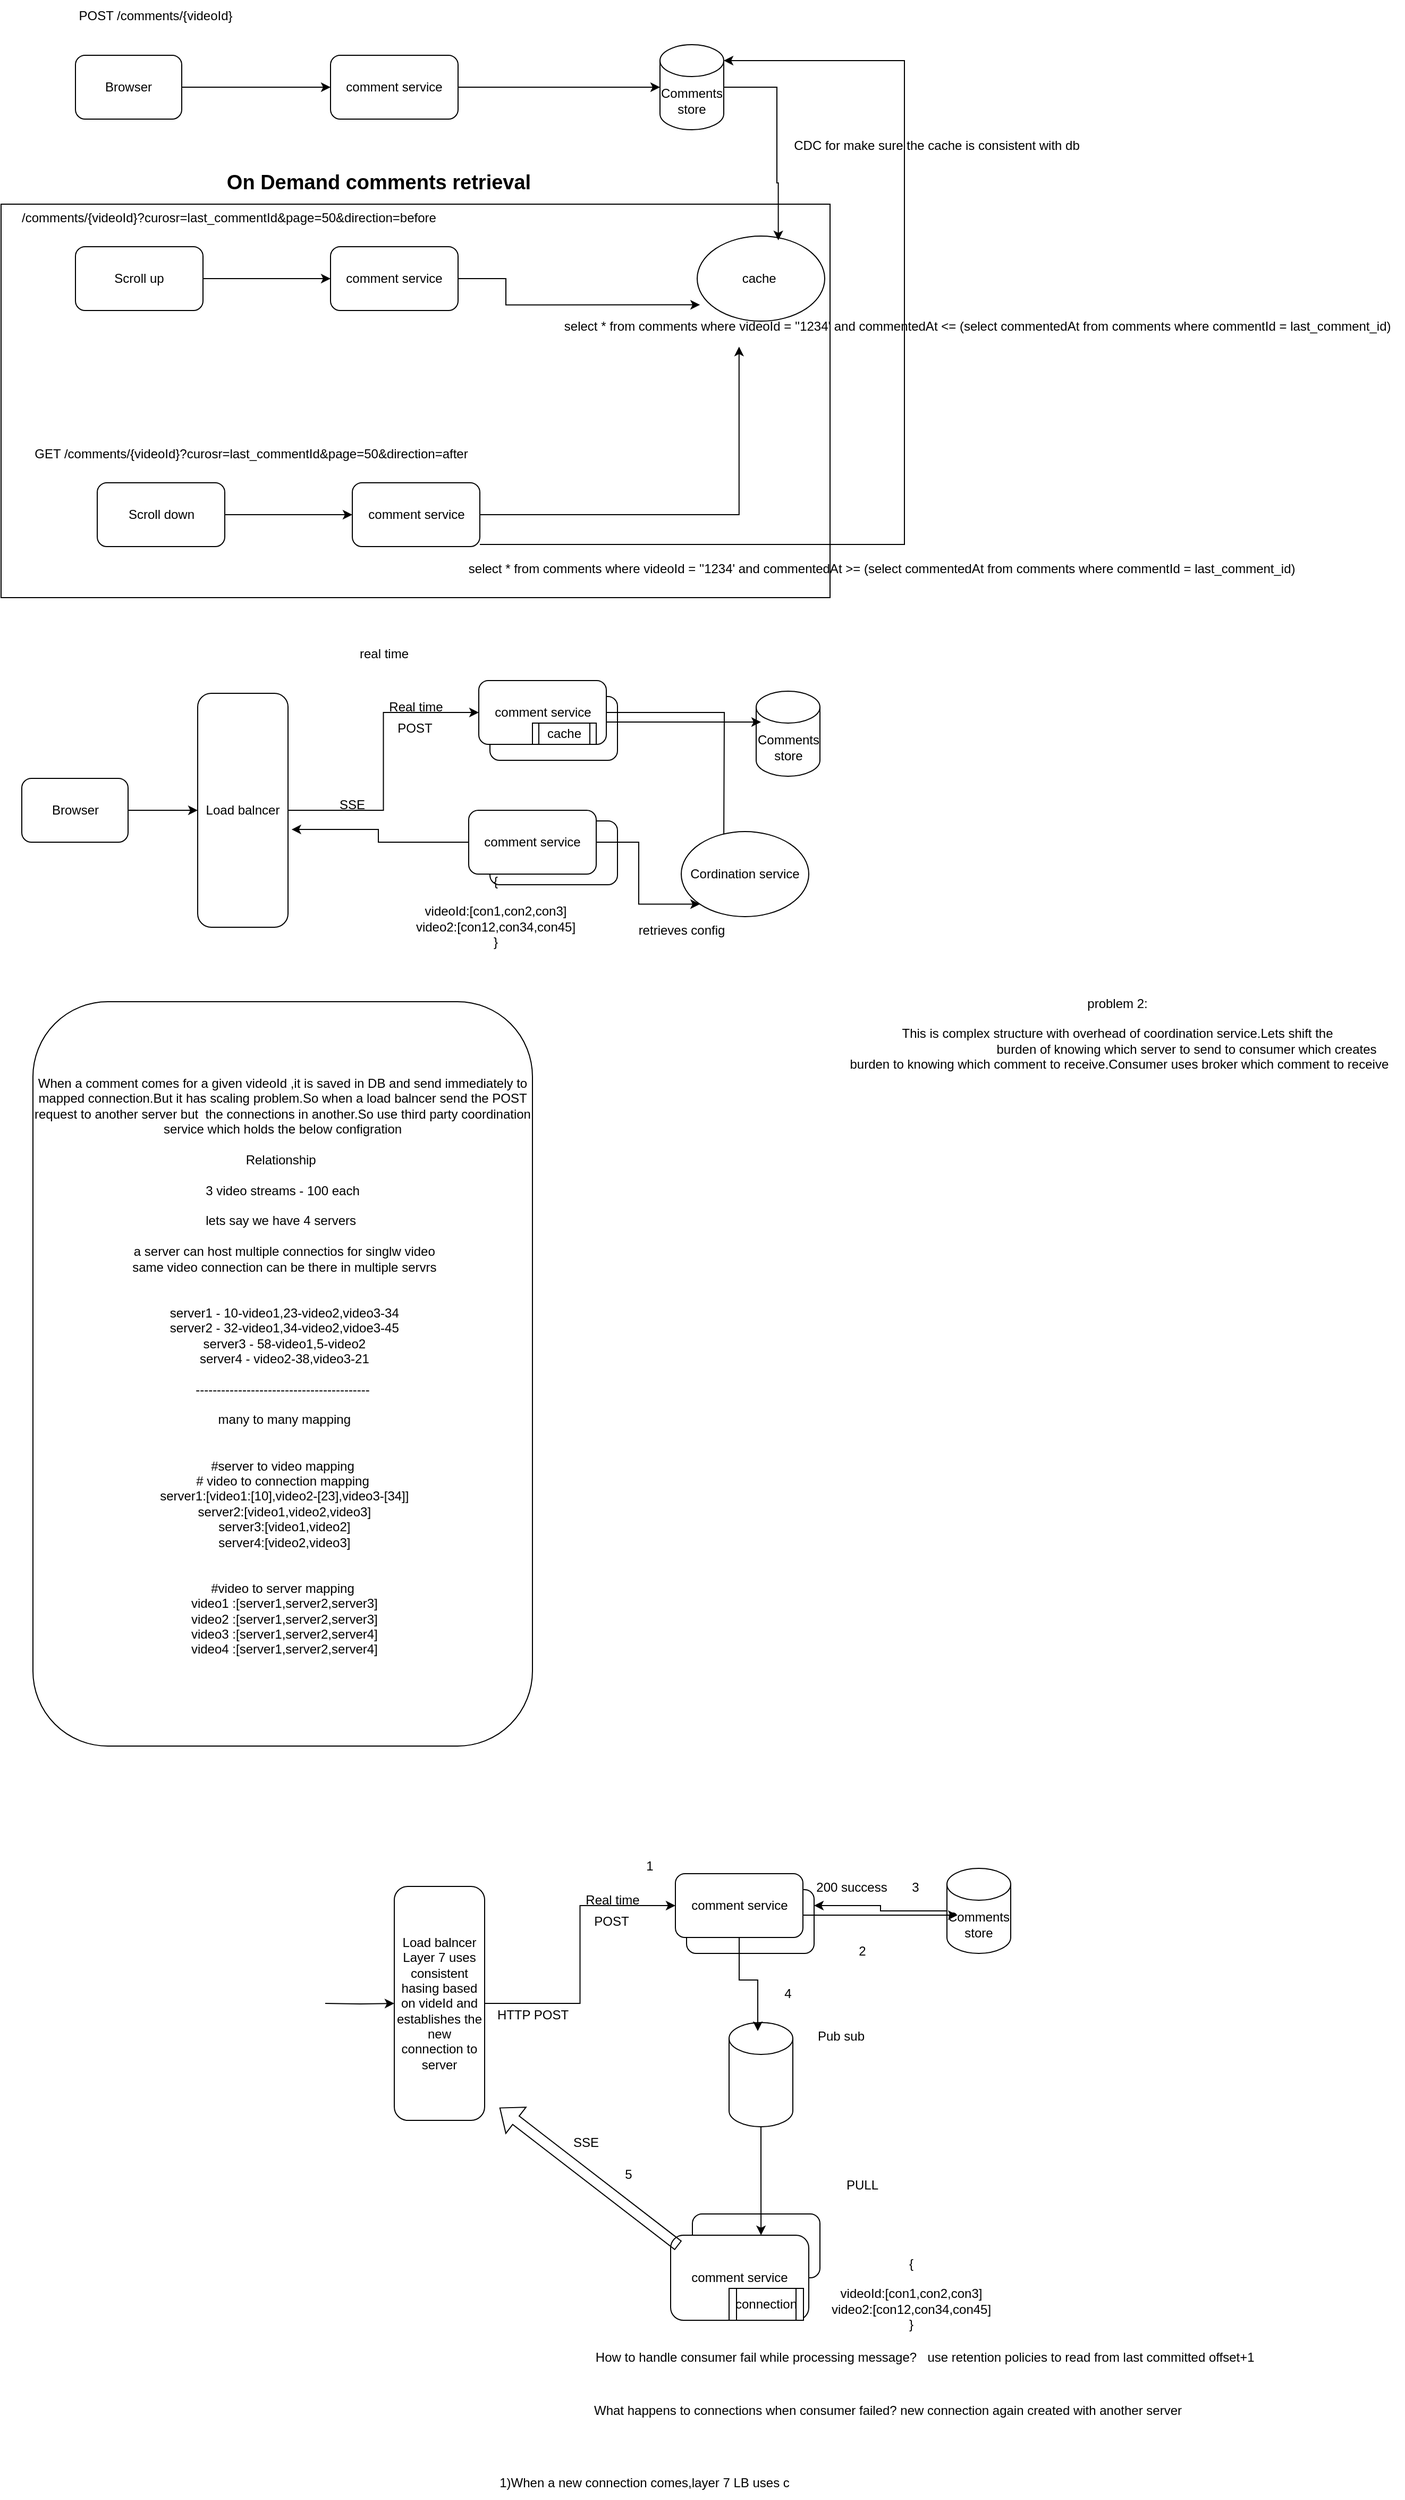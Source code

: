 <mxfile version="26.0.7">
  <diagram name="Page-1" id="bYMIOckP1fIGg-prLNnB">
    <mxGraphModel dx="794" dy="412" grid="1" gridSize="10" guides="1" tooltips="1" connect="1" arrows="1" fold="1" page="1" pageScale="1" pageWidth="3300" pageHeight="7300" math="0" shadow="0">
      <root>
        <mxCell id="0" />
        <mxCell id="1" parent="0" />
        <mxCell id="n_TKUcaKmwKP8UpNIGOf-70" value="" style="rounded=1;whiteSpace=wrap;html=1;" vertex="1" parent="1">
          <mxGeometry x="520" y="743" width="120" height="60" as="geometry" />
        </mxCell>
        <mxCell id="n_TKUcaKmwKP8UpNIGOf-67" value="" style="rounded=1;whiteSpace=wrap;html=1;" vertex="1" parent="1">
          <mxGeometry x="520" y="860" width="120" height="60" as="geometry" />
        </mxCell>
        <mxCell id="n_TKUcaKmwKP8UpNIGOf-31" value="" style="rounded=0;whiteSpace=wrap;html=1;" vertex="1" parent="1">
          <mxGeometry x="60" y="280" width="780" height="370" as="geometry" />
        </mxCell>
        <mxCell id="n_TKUcaKmwKP8UpNIGOf-7" style="edgeStyle=orthogonalEdgeStyle;rounded=0;orthogonalLoop=1;jettySize=auto;html=1;entryX=0;entryY=0.5;entryDx=0;entryDy=0;" edge="1" parent="1" source="n_TKUcaKmwKP8UpNIGOf-2" target="n_TKUcaKmwKP8UpNIGOf-3">
          <mxGeometry relative="1" as="geometry" />
        </mxCell>
        <mxCell id="n_TKUcaKmwKP8UpNIGOf-2" value="Browser" style="rounded=1;whiteSpace=wrap;html=1;" vertex="1" parent="1">
          <mxGeometry x="130" y="140" width="100" height="60" as="geometry" />
        </mxCell>
        <mxCell id="n_TKUcaKmwKP8UpNIGOf-3" value="comment service" style="rounded=1;whiteSpace=wrap;html=1;" vertex="1" parent="1">
          <mxGeometry x="370" y="140" width="120" height="60" as="geometry" />
        </mxCell>
        <mxCell id="n_TKUcaKmwKP8UpNIGOf-6" value="Comments store" style="shape=cylinder3;whiteSpace=wrap;html=1;boundedLbl=1;backgroundOutline=1;size=15;" vertex="1" parent="1">
          <mxGeometry x="680" y="130" width="60" height="80" as="geometry" />
        </mxCell>
        <mxCell id="n_TKUcaKmwKP8UpNIGOf-8" style="edgeStyle=orthogonalEdgeStyle;rounded=0;orthogonalLoop=1;jettySize=auto;html=1;entryX=0;entryY=0.5;entryDx=0;entryDy=0;entryPerimeter=0;" edge="1" parent="1" source="n_TKUcaKmwKP8UpNIGOf-3" target="n_TKUcaKmwKP8UpNIGOf-6">
          <mxGeometry relative="1" as="geometry" />
        </mxCell>
        <mxCell id="n_TKUcaKmwKP8UpNIGOf-13" style="edgeStyle=orthogonalEdgeStyle;rounded=0;orthogonalLoop=1;jettySize=auto;html=1;entryX=0;entryY=0.5;entryDx=0;entryDy=0;" edge="1" parent="1" source="n_TKUcaKmwKP8UpNIGOf-10" target="n_TKUcaKmwKP8UpNIGOf-12">
          <mxGeometry relative="1" as="geometry" />
        </mxCell>
        <mxCell id="n_TKUcaKmwKP8UpNIGOf-10" value="Scroll up" style="rounded=1;whiteSpace=wrap;html=1;" vertex="1" parent="1">
          <mxGeometry x="130" y="320" width="120" height="60" as="geometry" />
        </mxCell>
        <mxCell id="n_TKUcaKmwKP8UpNIGOf-11" value="POST /comments/{videoId}" style="text;html=1;align=center;verticalAlign=middle;resizable=0;points=[];autosize=1;strokeColor=none;fillColor=none;" vertex="1" parent="1">
          <mxGeometry x="120" y="88" width="170" height="30" as="geometry" />
        </mxCell>
        <mxCell id="n_TKUcaKmwKP8UpNIGOf-12" value="comment service" style="rounded=1;whiteSpace=wrap;html=1;" vertex="1" parent="1">
          <mxGeometry x="370" y="320" width="120" height="60" as="geometry" />
        </mxCell>
        <mxCell id="n_TKUcaKmwKP8UpNIGOf-17" value="/comments/{videoId}?curosr=last_commentId&amp;amp;page=50&amp;amp;direction=before" style="text;html=1;align=center;verticalAlign=middle;resizable=0;points=[];autosize=1;strokeColor=none;fillColor=none;" vertex="1" parent="1">
          <mxGeometry x="69" y="278" width="410" height="30" as="geometry" />
        </mxCell>
        <mxCell id="n_TKUcaKmwKP8UpNIGOf-24" style="edgeStyle=orthogonalEdgeStyle;rounded=0;orthogonalLoop=1;jettySize=auto;html=1;entryX=0;entryY=0.5;entryDx=0;entryDy=0;" edge="1" parent="1" source="n_TKUcaKmwKP8UpNIGOf-25" target="n_TKUcaKmwKP8UpNIGOf-27">
          <mxGeometry relative="1" as="geometry" />
        </mxCell>
        <mxCell id="n_TKUcaKmwKP8UpNIGOf-25" value="Scroll down" style="rounded=1;whiteSpace=wrap;html=1;" vertex="1" parent="1">
          <mxGeometry x="150.5" y="542" width="120" height="60" as="geometry" />
        </mxCell>
        <mxCell id="n_TKUcaKmwKP8UpNIGOf-26" style="edgeStyle=orthogonalEdgeStyle;rounded=0;orthogonalLoop=1;jettySize=auto;html=1;entryX=0.218;entryY=1.133;entryDx=0;entryDy=0;entryPerimeter=0;" edge="1" parent="1" source="n_TKUcaKmwKP8UpNIGOf-27" target="n_TKUcaKmwKP8UpNIGOf-33">
          <mxGeometry relative="1" as="geometry">
            <mxPoint x="710.5" y="572" as="targetPoint" />
          </mxGeometry>
        </mxCell>
        <mxCell id="n_TKUcaKmwKP8UpNIGOf-27" value="comment service" style="rounded=1;whiteSpace=wrap;html=1;" vertex="1" parent="1">
          <mxGeometry x="390.5" y="542" width="120" height="60" as="geometry" />
        </mxCell>
        <mxCell id="n_TKUcaKmwKP8UpNIGOf-29" value="GET /comments/{videoId}?curosr=last_commentId&amp;amp;page=50&amp;amp;direction=after" style="text;html=1;align=center;verticalAlign=middle;resizable=0;points=[];autosize=1;strokeColor=none;fillColor=none;" vertex="1" parent="1">
          <mxGeometry x="79.5" y="500" width="430" height="30" as="geometry" />
        </mxCell>
        <mxCell id="n_TKUcaKmwKP8UpNIGOf-32" value="&lt;b&gt;&lt;font style=&quot;font-size: 19px;&quot;&gt;On Demand comments retrieval&lt;/font&gt;&lt;/b&gt;" style="text;html=1;align=center;verticalAlign=middle;resizable=0;points=[];autosize=1;strokeColor=none;fillColor=none;" vertex="1" parent="1">
          <mxGeometry x="260" y="240" width="310" height="40" as="geometry" />
        </mxCell>
        <mxCell id="n_TKUcaKmwKP8UpNIGOf-33" value="select * from comments where videoId = &#39;&#39;1234&#39; and commentedAt &amp;lt;= (select commentedAt from comments where commentId = last_comment_id)&amp;nbsp;" style="text;html=1;align=center;verticalAlign=middle;resizable=0;points=[];autosize=1;strokeColor=none;fillColor=none;" vertex="1" parent="1">
          <mxGeometry x="580" y="380" width="800" height="30" as="geometry" />
        </mxCell>
        <mxCell id="n_TKUcaKmwKP8UpNIGOf-34" value="select * from comments where videoId = &#39;&#39;1234&#39; and commentedAt &amp;gt;= (select commentedAt from comments where commentId = last_comment_id)&amp;nbsp;" style="text;html=1;align=center;verticalAlign=middle;resizable=0;points=[];autosize=1;strokeColor=none;fillColor=none;" vertex="1" parent="1">
          <mxGeometry x="490" y="608" width="800" height="30" as="geometry" />
        </mxCell>
        <mxCell id="n_TKUcaKmwKP8UpNIGOf-61" style="edgeStyle=orthogonalEdgeStyle;rounded=0;orthogonalLoop=1;jettySize=auto;html=1;entryX=0;entryY=0.5;entryDx=0;entryDy=0;" edge="1" parent="1" source="n_TKUcaKmwKP8UpNIGOf-65" target="n_TKUcaKmwKP8UpNIGOf-60">
          <mxGeometry relative="1" as="geometry" />
        </mxCell>
        <mxCell id="n_TKUcaKmwKP8UpNIGOf-43" value="Browser" style="rounded=1;whiteSpace=wrap;html=1;" vertex="1" parent="1">
          <mxGeometry x="79.5" y="820" width="100" height="60" as="geometry" />
        </mxCell>
        <mxCell id="n_TKUcaKmwKP8UpNIGOf-75" style="edgeStyle=orthogonalEdgeStyle;rounded=0;orthogonalLoop=1;jettySize=auto;html=1;entryX=0;entryY=1;entryDx=0;entryDy=0;" edge="1" parent="1" source="n_TKUcaKmwKP8UpNIGOf-44" target="n_TKUcaKmwKP8UpNIGOf-73">
          <mxGeometry relative="1" as="geometry" />
        </mxCell>
        <mxCell id="n_TKUcaKmwKP8UpNIGOf-44" value="comment service" style="rounded=1;whiteSpace=wrap;html=1;" vertex="1" parent="1">
          <mxGeometry x="500" y="850" width="120" height="60" as="geometry" />
        </mxCell>
        <mxCell id="n_TKUcaKmwKP8UpNIGOf-45" value="Comments store" style="shape=cylinder3;whiteSpace=wrap;html=1;boundedLbl=1;backgroundOutline=1;size=15;" vertex="1" parent="1">
          <mxGeometry x="770.5" y="738" width="60" height="80" as="geometry" />
        </mxCell>
        <mxCell id="n_TKUcaKmwKP8UpNIGOf-46" style="edgeStyle=orthogonalEdgeStyle;rounded=0;orthogonalLoop=1;jettySize=auto;html=1;entryX=0;entryY=0.5;entryDx=0;entryDy=0;entryPerimeter=0;" edge="1" parent="1">
          <mxGeometry relative="1" as="geometry">
            <mxPoint x="585" y="767" as="sourcePoint" />
            <mxPoint x="775" y="767" as="targetPoint" />
          </mxGeometry>
        </mxCell>
        <mxCell id="n_TKUcaKmwKP8UpNIGOf-47" value="Real time" style="text;html=1;align=center;verticalAlign=middle;resizable=0;points=[];autosize=1;strokeColor=none;fillColor=none;" vertex="1" parent="1">
          <mxGeometry x="415" y="738" width="70" height="30" as="geometry" />
        </mxCell>
        <mxCell id="n_TKUcaKmwKP8UpNIGOf-48" value="SSE" style="text;html=1;align=center;verticalAlign=middle;resizable=0;points=[];autosize=1;strokeColor=none;fillColor=none;" vertex="1" parent="1">
          <mxGeometry x="365" y="830" width="50" height="30" as="geometry" />
        </mxCell>
        <mxCell id="n_TKUcaKmwKP8UpNIGOf-58" value="{&lt;div&gt;&lt;br&gt;&lt;/div&gt;&lt;div&gt;videoId:[con1,con2,con3]&lt;/div&gt;&lt;div&gt;video2:[con12,con34,con45]&lt;/div&gt;&lt;div&gt;}&lt;/div&gt;" style="text;html=1;align=center;verticalAlign=middle;resizable=0;points=[];autosize=1;strokeColor=none;fillColor=none;" vertex="1" parent="1">
          <mxGeometry x="440" y="900" width="170" height="90" as="geometry" />
        </mxCell>
        <mxCell id="n_TKUcaKmwKP8UpNIGOf-71" style="edgeStyle=orthogonalEdgeStyle;rounded=0;orthogonalLoop=1;jettySize=auto;html=1;" edge="1" parent="1" source="n_TKUcaKmwKP8UpNIGOf-60">
          <mxGeometry relative="1" as="geometry">
            <mxPoint x="740" y="890" as="targetPoint" />
          </mxGeometry>
        </mxCell>
        <mxCell id="n_TKUcaKmwKP8UpNIGOf-60" value="comment service" style="rounded=1;whiteSpace=wrap;html=1;" vertex="1" parent="1">
          <mxGeometry x="509.5" y="728" width="120" height="60" as="geometry" />
        </mxCell>
        <mxCell id="n_TKUcaKmwKP8UpNIGOf-62" value="POST" style="text;html=1;align=center;verticalAlign=middle;resizable=0;points=[];autosize=1;strokeColor=none;fillColor=none;" vertex="1" parent="1">
          <mxGeometry x="419" y="758" width="60" height="30" as="geometry" />
        </mxCell>
        <mxCell id="n_TKUcaKmwKP8UpNIGOf-64" value="&lt;div&gt;When a comment comes for a given videoId ,it is saved in DB and send immediately to mapped connection.But it has scaling problem.So when a load balncer send the POST request to another server but&amp;nbsp; the connections in another.So use third party coordination service which holds the below configration&lt;/div&gt;&lt;div&gt;&lt;br&gt;&lt;/div&gt;&lt;div&gt;Relationship&amp;nbsp;&lt;/div&gt;&lt;div&gt;&lt;br&gt;&lt;/div&gt;&lt;div&gt;3 video streams - 100 each&lt;/div&gt;&lt;div&gt;&lt;br&gt;&lt;/div&gt;&lt;div&gt;lets say we have 4 servers&amp;nbsp;&lt;/div&gt;&lt;div&gt;&amp;nbsp;&lt;/div&gt;&lt;div&gt;&amp;nbsp;a server can host multiple connectios for singlw video&lt;/div&gt;&lt;div&gt;&amp;nbsp;same video connection can be there in multiple servrs&lt;/div&gt;&lt;div&gt;&lt;br&gt;&lt;/div&gt;&lt;div&gt;&lt;br&gt;&lt;/div&gt;&lt;div&gt;&amp;nbsp;server1 - 10-video1,23-video2,video3-34&lt;/div&gt;&lt;div&gt;&amp;nbsp;server2 - 32-video1,34-video2,vidoe3-45&lt;/div&gt;&lt;div&gt;&amp;nbsp;server3 - 58-video1,5-video2&lt;/div&gt;&lt;div&gt;&amp;nbsp;server4 - video2-38,video3-21&lt;/div&gt;&lt;div&gt;&lt;br&gt;&lt;/div&gt;&lt;div&gt;-----------------------------------------&lt;/div&gt;&lt;div&gt;&lt;br&gt;&lt;/div&gt;&lt;div&gt;&amp;nbsp;many to many mapping&lt;/div&gt;&lt;div&gt;&lt;br&gt;&lt;/div&gt;&lt;div&gt;&amp;nbsp;&lt;/div&gt;&lt;div&gt;#server to video mapping&lt;/div&gt;&lt;div&gt;# video to connection mapping&lt;/div&gt;&lt;div&gt;&amp;nbsp;server1:[video1:[10],video2-[23],video3-[34]]&lt;/div&gt;&lt;div&gt;&amp;nbsp;server2:[video1,video2,video3]&lt;/div&gt;&lt;div&gt;&amp;nbsp;server3:[video1,video2]&lt;/div&gt;&lt;div&gt;&amp;nbsp;server4:[video2,video3]&lt;/div&gt;&lt;div&gt;&lt;br&gt;&lt;/div&gt;&lt;div&gt;&amp;nbsp;&lt;/div&gt;&lt;div&gt;#video to server mapping&lt;/div&gt;&lt;div&gt;&amp;nbsp;video1 :[server1,server2,server3]&lt;/div&gt;&lt;div&gt;&amp;nbsp;video2 :[server1,server2,server3]&lt;/div&gt;&lt;div&gt;&amp;nbsp;video3 :[server1,server2,server4]&lt;/div&gt;&lt;div&gt;&amp;nbsp;video4 :[server1,server2,server4]&lt;/div&gt;&lt;div&gt;&lt;br&gt;&lt;/div&gt;" style="rounded=1;whiteSpace=wrap;html=1;" vertex="1" parent="1">
          <mxGeometry x="90" y="1030" width="470" height="700" as="geometry" />
        </mxCell>
        <mxCell id="n_TKUcaKmwKP8UpNIGOf-66" value="" style="edgeStyle=orthogonalEdgeStyle;rounded=0;orthogonalLoop=1;jettySize=auto;html=1;entryX=0;entryY=0.5;entryDx=0;entryDy=0;" edge="1" parent="1" source="n_TKUcaKmwKP8UpNIGOf-43" target="n_TKUcaKmwKP8UpNIGOf-65">
          <mxGeometry relative="1" as="geometry">
            <mxPoint x="220" y="870" as="sourcePoint" />
            <mxPoint x="460" y="798" as="targetPoint" />
          </mxGeometry>
        </mxCell>
        <mxCell id="n_TKUcaKmwKP8UpNIGOf-65" value="Load balncer" style="rounded=1;whiteSpace=wrap;html=1;" vertex="1" parent="1">
          <mxGeometry x="245" y="740" width="85" height="220" as="geometry" />
        </mxCell>
        <mxCell id="n_TKUcaKmwKP8UpNIGOf-69" style="edgeStyle=orthogonalEdgeStyle;rounded=0;orthogonalLoop=1;jettySize=auto;html=1;entryX=1.039;entryY=0.582;entryDx=0;entryDy=0;entryPerimeter=0;" edge="1" parent="1" source="n_TKUcaKmwKP8UpNIGOf-44" target="n_TKUcaKmwKP8UpNIGOf-65">
          <mxGeometry relative="1" as="geometry" />
        </mxCell>
        <mxCell id="n_TKUcaKmwKP8UpNIGOf-73" value="Cordination service" style="ellipse;whiteSpace=wrap;html=1;" vertex="1" parent="1">
          <mxGeometry x="700" y="870" width="120" height="80" as="geometry" />
        </mxCell>
        <mxCell id="n_TKUcaKmwKP8UpNIGOf-74" value="cache" style="shape=process;whiteSpace=wrap;html=1;backgroundOutline=1;" vertex="1" parent="1">
          <mxGeometry x="560" y="768" width="60" height="20" as="geometry" />
        </mxCell>
        <mxCell id="n_TKUcaKmwKP8UpNIGOf-76" value="retrieves config" style="text;html=1;align=center;verticalAlign=middle;resizable=0;points=[];autosize=1;strokeColor=none;fillColor=none;" vertex="1" parent="1">
          <mxGeometry x="650" y="948" width="100" height="30" as="geometry" />
        </mxCell>
        <mxCell id="n_TKUcaKmwKP8UpNIGOf-77" value="real time" style="text;html=1;align=center;verticalAlign=middle;resizable=0;points=[];autosize=1;strokeColor=none;fillColor=none;" vertex="1" parent="1">
          <mxGeometry x="385" y="688" width="70" height="30" as="geometry" />
        </mxCell>
        <mxCell id="n_TKUcaKmwKP8UpNIGOf-79" value="" style="rounded=1;whiteSpace=wrap;html=1;" vertex="1" parent="1">
          <mxGeometry x="705" y="1865" width="120" height="60" as="geometry" />
        </mxCell>
        <mxCell id="n_TKUcaKmwKP8UpNIGOf-80" value="" style="rounded=1;whiteSpace=wrap;html=1;" vertex="1" parent="1">
          <mxGeometry x="710.5" y="2170" width="120" height="60" as="geometry" />
        </mxCell>
        <mxCell id="n_TKUcaKmwKP8UpNIGOf-81" style="edgeStyle=orthogonalEdgeStyle;rounded=0;orthogonalLoop=1;jettySize=auto;html=1;entryX=0;entryY=0.5;entryDx=0;entryDy=0;" edge="1" parent="1" source="n_TKUcaKmwKP8UpNIGOf-92" target="n_TKUcaKmwKP8UpNIGOf-89">
          <mxGeometry relative="1" as="geometry" />
        </mxCell>
        <mxCell id="n_TKUcaKmwKP8UpNIGOf-83" value="comment service" style="rounded=1;whiteSpace=wrap;html=1;" vertex="1" parent="1">
          <mxGeometry x="690" y="2190" width="130" height="80" as="geometry" />
        </mxCell>
        <mxCell id="n_TKUcaKmwKP8UpNIGOf-124" style="edgeStyle=orthogonalEdgeStyle;rounded=0;orthogonalLoop=1;jettySize=auto;html=1;entryX=1;entryY=0.25;entryDx=0;entryDy=0;" edge="1" parent="1" source="n_TKUcaKmwKP8UpNIGOf-84" target="n_TKUcaKmwKP8UpNIGOf-79">
          <mxGeometry relative="1" as="geometry" />
        </mxCell>
        <mxCell id="n_TKUcaKmwKP8UpNIGOf-84" value="Comments store" style="shape=cylinder3;whiteSpace=wrap;html=1;boundedLbl=1;backgroundOutline=1;size=15;" vertex="1" parent="1">
          <mxGeometry x="950" y="1845" width="60" height="80" as="geometry" />
        </mxCell>
        <mxCell id="n_TKUcaKmwKP8UpNIGOf-85" style="edgeStyle=orthogonalEdgeStyle;rounded=0;orthogonalLoop=1;jettySize=auto;html=1;entryX=0;entryY=0.5;entryDx=0;entryDy=0;entryPerimeter=0;" edge="1" parent="1">
          <mxGeometry relative="1" as="geometry">
            <mxPoint x="770" y="1889" as="sourcePoint" />
            <mxPoint x="960" y="1889" as="targetPoint" />
          </mxGeometry>
        </mxCell>
        <mxCell id="n_TKUcaKmwKP8UpNIGOf-86" value="Real time" style="text;html=1;align=center;verticalAlign=middle;resizable=0;points=[];autosize=1;strokeColor=none;fillColor=none;" vertex="1" parent="1">
          <mxGeometry x="600" y="1860" width="70" height="30" as="geometry" />
        </mxCell>
        <mxCell id="n_TKUcaKmwKP8UpNIGOf-89" value="comment service" style="rounded=1;whiteSpace=wrap;html=1;" vertex="1" parent="1">
          <mxGeometry x="694.5" y="1850" width="120" height="60" as="geometry" />
        </mxCell>
        <mxCell id="n_TKUcaKmwKP8UpNIGOf-90" value="POST" style="text;html=1;align=center;verticalAlign=middle;resizable=0;points=[];autosize=1;strokeColor=none;fillColor=none;" vertex="1" parent="1">
          <mxGeometry x="604" y="1880" width="60" height="30" as="geometry" />
        </mxCell>
        <mxCell id="n_TKUcaKmwKP8UpNIGOf-91" value="" style="edgeStyle=orthogonalEdgeStyle;rounded=0;orthogonalLoop=1;jettySize=auto;html=1;entryX=0;entryY=0.5;entryDx=0;entryDy=0;" edge="1" parent="1" target="n_TKUcaKmwKP8UpNIGOf-92">
          <mxGeometry relative="1" as="geometry">
            <mxPoint x="365" y="1972" as="sourcePoint" />
            <mxPoint x="645" y="1920" as="targetPoint" />
          </mxGeometry>
        </mxCell>
        <mxCell id="n_TKUcaKmwKP8UpNIGOf-92" value="Load balncer Layer 7 uses consistent hasing based on videId and establishes the new connection to server" style="rounded=1;whiteSpace=wrap;html=1;" vertex="1" parent="1">
          <mxGeometry x="430" y="1862" width="85" height="220" as="geometry" />
        </mxCell>
        <mxCell id="n_TKUcaKmwKP8UpNIGOf-97" value="" style="shape=cylinder3;whiteSpace=wrap;html=1;boundedLbl=1;backgroundOutline=1;size=15;" vertex="1" parent="1">
          <mxGeometry x="745" y="1990" width="60" height="98" as="geometry" />
        </mxCell>
        <mxCell id="n_TKUcaKmwKP8UpNIGOf-99" value="Pub sub" style="text;html=1;align=center;verticalAlign=middle;resizable=0;points=[];autosize=1;strokeColor=none;fillColor=none;" vertex="1" parent="1">
          <mxGeometry x="815" y="1988" width="70" height="30" as="geometry" />
        </mxCell>
        <mxCell id="n_TKUcaKmwKP8UpNIGOf-101" value="use retention policies to read from last committed offset+1" style="text;html=1;align=center;verticalAlign=middle;resizable=0;points=[];autosize=1;strokeColor=none;fillColor=none;" vertex="1" parent="1">
          <mxGeometry x="920" y="2290" width="330" height="30" as="geometry" />
        </mxCell>
        <mxCell id="n_TKUcaKmwKP8UpNIGOf-102" value="&lt;span style=&quot;color: rgba(0, 0, 0, 0); font-family: monospace; font-size: 0px; text-align: start;&quot;&gt;%3CmxGraphModel%3E%3Croot%3E%3CmxCell%20id%3D%220%22%2F%3E%3CmxCell%20id%3D%221%22%20parent%3D%220%22%2F%3E%3CmxCell%20id%3D%222%22%20value%3D%22SSE%22%20style%3D%22text%3Bhtml%3D1%3Balign%3Dcenter%3BverticalAlign%3Dmiddle%3Bresizable%3D0%3Bpoints%3D%5B%5D%3Bautosize%3D1%3BstrokeColor%3Dnone%3BfillColor%3Dnone%3B%22%20vertex%3D%221%22%20parent%3D%221%22%3E%3CmxGeometry%20x%3D%22550%22%20y%3D%221952%22%20width%3D%2250%22%20height%3D%2230%22%20as%3D%22geometry%22%2F%3E%3C%2FmxCell%3E%3C%2Froot%3E%3C%2FmxGraphModel%3E&lt;/span&gt;" style="text;html=1;align=center;verticalAlign=middle;resizable=0;points=[];autosize=1;strokeColor=none;fillColor=none;" vertex="1" parent="1">
          <mxGeometry x="610" y="2188" width="20" height="30" as="geometry" />
        </mxCell>
        <mxCell id="n_TKUcaKmwKP8UpNIGOf-103" value="" style="shape=flexArrow;endArrow=classic;html=1;rounded=0;exitX=0.056;exitY=0.122;exitDx=0;exitDy=0;exitPerimeter=0;" edge="1" parent="1" source="n_TKUcaKmwKP8UpNIGOf-83">
          <mxGeometry width="50" height="50" relative="1" as="geometry">
            <mxPoint x="479" y="2120" as="sourcePoint" />
            <mxPoint x="529" y="2070" as="targetPoint" />
          </mxGeometry>
        </mxCell>
        <mxCell id="n_TKUcaKmwKP8UpNIGOf-104" value="SSE" style="text;html=1;align=center;verticalAlign=middle;resizable=0;points=[];autosize=1;strokeColor=none;fillColor=none;" vertex="1" parent="1">
          <mxGeometry x="585" y="2088" width="50" height="30" as="geometry" />
        </mxCell>
        <mxCell id="n_TKUcaKmwKP8UpNIGOf-105" value="HTTP POST" style="text;html=1;align=center;verticalAlign=middle;resizable=0;points=[];autosize=1;strokeColor=none;fillColor=none;" vertex="1" parent="1">
          <mxGeometry x="515" y="1968" width="90" height="30" as="geometry" />
        </mxCell>
        <mxCell id="n_TKUcaKmwKP8UpNIGOf-106" style="edgeStyle=orthogonalEdgeStyle;rounded=0;orthogonalLoop=1;jettySize=auto;html=1;entryX=0.172;entryY=-0.178;entryDx=0;entryDy=0;entryPerimeter=0;" edge="1" parent="1" source="n_TKUcaKmwKP8UpNIGOf-12" target="n_TKUcaKmwKP8UpNIGOf-33">
          <mxGeometry relative="1" as="geometry" />
        </mxCell>
        <mxCell id="n_TKUcaKmwKP8UpNIGOf-107" value="cache&amp;nbsp;" style="ellipse;whiteSpace=wrap;html=1;" vertex="1" parent="1">
          <mxGeometry x="715" y="310" width="120" height="80" as="geometry" />
        </mxCell>
        <mxCell id="n_TKUcaKmwKP8UpNIGOf-108" style="edgeStyle=orthogonalEdgeStyle;rounded=0;orthogonalLoop=1;jettySize=auto;html=1;entryX=0.636;entryY=0.05;entryDx=0;entryDy=0;entryPerimeter=0;" edge="1" parent="1" source="n_TKUcaKmwKP8UpNIGOf-6" target="n_TKUcaKmwKP8UpNIGOf-107">
          <mxGeometry relative="1" as="geometry">
            <Array as="points">
              <mxPoint x="790" y="170" />
              <mxPoint x="790" y="260" />
              <mxPoint x="791" y="260" />
            </Array>
          </mxGeometry>
        </mxCell>
        <mxCell id="n_TKUcaKmwKP8UpNIGOf-109" value="CDC for make sure the cache is consistent with db" style="text;html=1;align=center;verticalAlign=middle;resizable=0;points=[];autosize=1;strokeColor=none;fillColor=none;" vertex="1" parent="1">
          <mxGeometry x="795" y="210" width="290" height="30" as="geometry" />
        </mxCell>
        <mxCell id="n_TKUcaKmwKP8UpNIGOf-110" style="edgeStyle=orthogonalEdgeStyle;rounded=0;orthogonalLoop=1;jettySize=auto;html=1;entryX=1;entryY=0;entryDx=0;entryDy=15;entryPerimeter=0;" edge="1" parent="1" source="n_TKUcaKmwKP8UpNIGOf-27" target="n_TKUcaKmwKP8UpNIGOf-6">
          <mxGeometry relative="1" as="geometry">
            <Array as="points">
              <mxPoint x="910" y="600" />
              <mxPoint x="910" y="145" />
            </Array>
          </mxGeometry>
        </mxCell>
        <mxCell id="n_TKUcaKmwKP8UpNIGOf-114" value="PULL" style="text;html=1;align=center;verticalAlign=middle;resizable=0;points=[];autosize=1;strokeColor=none;fillColor=none;" vertex="1" parent="1">
          <mxGeometry x="845" y="2128" width="50" height="30" as="geometry" />
        </mxCell>
        <mxCell id="n_TKUcaKmwKP8UpNIGOf-115" value="How to handle consumer fail while processing message?" style="text;html=1;align=center;verticalAlign=middle;resizable=0;points=[];autosize=1;strokeColor=none;fillColor=none;" vertex="1" parent="1">
          <mxGeometry x="605" y="2290" width="330" height="30" as="geometry" />
        </mxCell>
        <mxCell id="n_TKUcaKmwKP8UpNIGOf-116" value="What happens to connections when consumer failed? new connection again created with another server" style="text;html=1;align=center;verticalAlign=middle;resizable=0;points=[];autosize=1;strokeColor=none;fillColor=none;" vertex="1" parent="1">
          <mxGeometry x="604" y="2340" width="580" height="30" as="geometry" />
        </mxCell>
        <mxCell id="n_TKUcaKmwKP8UpNIGOf-117" value="&lt;div&gt;problem 2:&lt;/div&gt;&lt;div&gt;&lt;br&gt;&lt;/div&gt;&lt;div&gt;This is complex structure with overhead of coordination service.Lets shift the&lt;/div&gt;&lt;div&gt;&amp;nbsp; &amp;nbsp; &amp;nbsp; &amp;nbsp; &amp;nbsp; &amp;nbsp; &amp;nbsp; &amp;nbsp; &amp;nbsp; &amp;nbsp; &amp;nbsp; &amp;nbsp; &amp;nbsp; &amp;nbsp; &amp;nbsp; &amp;nbsp; &amp;nbsp; &amp;nbsp; &amp;nbsp; &amp;nbsp;burden of knowing which server to send to consumer which creates&lt;/div&gt;&lt;div&gt;&amp;nbsp;burden to knowing which comment to receive.Consumer uses broker which comment to receive&lt;/div&gt;" style="text;html=1;align=center;verticalAlign=middle;resizable=0;points=[];autosize=1;strokeColor=none;fillColor=none;" vertex="1" parent="1">
          <mxGeometry x="845" y="1015" width="530" height="90" as="geometry" />
        </mxCell>
        <mxCell id="n_TKUcaKmwKP8UpNIGOf-118" value="{&lt;div&gt;&lt;br&gt;&lt;/div&gt;&lt;div&gt;videoId:[con1,con2,con3]&lt;/div&gt;&lt;div&gt;video2:[con12,con34,con45]&lt;/div&gt;&lt;div&gt;}&lt;/div&gt;" style="text;html=1;align=center;verticalAlign=middle;resizable=0;points=[];autosize=1;strokeColor=none;fillColor=none;" vertex="1" parent="1">
          <mxGeometry x="830.5" y="2200" width="170" height="90" as="geometry" />
        </mxCell>
        <mxCell id="n_TKUcaKmwKP8UpNIGOf-119" value="connection" style="shape=process;whiteSpace=wrap;html=1;backgroundOutline=1;" vertex="1" parent="1">
          <mxGeometry x="745" y="2240" width="70" height="30" as="geometry" />
        </mxCell>
        <mxCell id="n_TKUcaKmwKP8UpNIGOf-120" value="1)When a new connection comes,layer 7 LB uses c" style="text;html=1;align=center;verticalAlign=middle;resizable=0;points=[];autosize=1;strokeColor=none;fillColor=none;" vertex="1" parent="1">
          <mxGeometry x="515" y="2408" width="300" height="30" as="geometry" />
        </mxCell>
        <mxCell id="n_TKUcaKmwKP8UpNIGOf-121" style="edgeStyle=orthogonalEdgeStyle;rounded=0;orthogonalLoop=1;jettySize=auto;html=1;entryX=0.538;entryY=0.333;entryDx=0;entryDy=0;entryPerimeter=0;" edge="1" parent="1" source="n_TKUcaKmwKP8UpNIGOf-97" target="n_TKUcaKmwKP8UpNIGOf-80">
          <mxGeometry relative="1" as="geometry" />
        </mxCell>
        <mxCell id="n_TKUcaKmwKP8UpNIGOf-123" style="edgeStyle=orthogonalEdgeStyle;rounded=0;orthogonalLoop=1;jettySize=auto;html=1;entryX=0.45;entryY=0.082;entryDx=0;entryDy=0;entryPerimeter=0;" edge="1" parent="1" source="n_TKUcaKmwKP8UpNIGOf-89" target="n_TKUcaKmwKP8UpNIGOf-97">
          <mxGeometry relative="1" as="geometry" />
        </mxCell>
        <mxCell id="n_TKUcaKmwKP8UpNIGOf-125" value="200 success" style="text;html=1;align=center;verticalAlign=middle;resizable=0;points=[];autosize=1;strokeColor=none;fillColor=none;" vertex="1" parent="1">
          <mxGeometry x="815" y="1848" width="90" height="30" as="geometry" />
        </mxCell>
        <mxCell id="n_TKUcaKmwKP8UpNIGOf-127" value="1" style="text;html=1;align=center;verticalAlign=middle;resizable=0;points=[];autosize=1;strokeColor=none;fillColor=none;" vertex="1" parent="1">
          <mxGeometry x="655" y="1828" width="30" height="30" as="geometry" />
        </mxCell>
        <mxCell id="n_TKUcaKmwKP8UpNIGOf-128" value="3" style="text;html=1;align=center;verticalAlign=middle;resizable=0;points=[];autosize=1;strokeColor=none;fillColor=none;" vertex="1" parent="1">
          <mxGeometry x="905" y="1848" width="30" height="30" as="geometry" />
        </mxCell>
        <mxCell id="n_TKUcaKmwKP8UpNIGOf-129" value="2" style="text;html=1;align=center;verticalAlign=middle;resizable=0;points=[];autosize=1;strokeColor=none;fillColor=none;" vertex="1" parent="1">
          <mxGeometry x="855" y="1908" width="30" height="30" as="geometry" />
        </mxCell>
        <mxCell id="n_TKUcaKmwKP8UpNIGOf-130" value="4" style="text;html=1;align=center;verticalAlign=middle;resizable=0;points=[];autosize=1;strokeColor=none;fillColor=none;" vertex="1" parent="1">
          <mxGeometry x="785" y="1948" width="30" height="30" as="geometry" />
        </mxCell>
        <mxCell id="n_TKUcaKmwKP8UpNIGOf-131" value="5" style="text;html=1;align=center;verticalAlign=middle;resizable=0;points=[];autosize=1;strokeColor=none;fillColor=none;" vertex="1" parent="1">
          <mxGeometry x="635" y="2118" width="30" height="30" as="geometry" />
        </mxCell>
      </root>
    </mxGraphModel>
  </diagram>
</mxfile>
